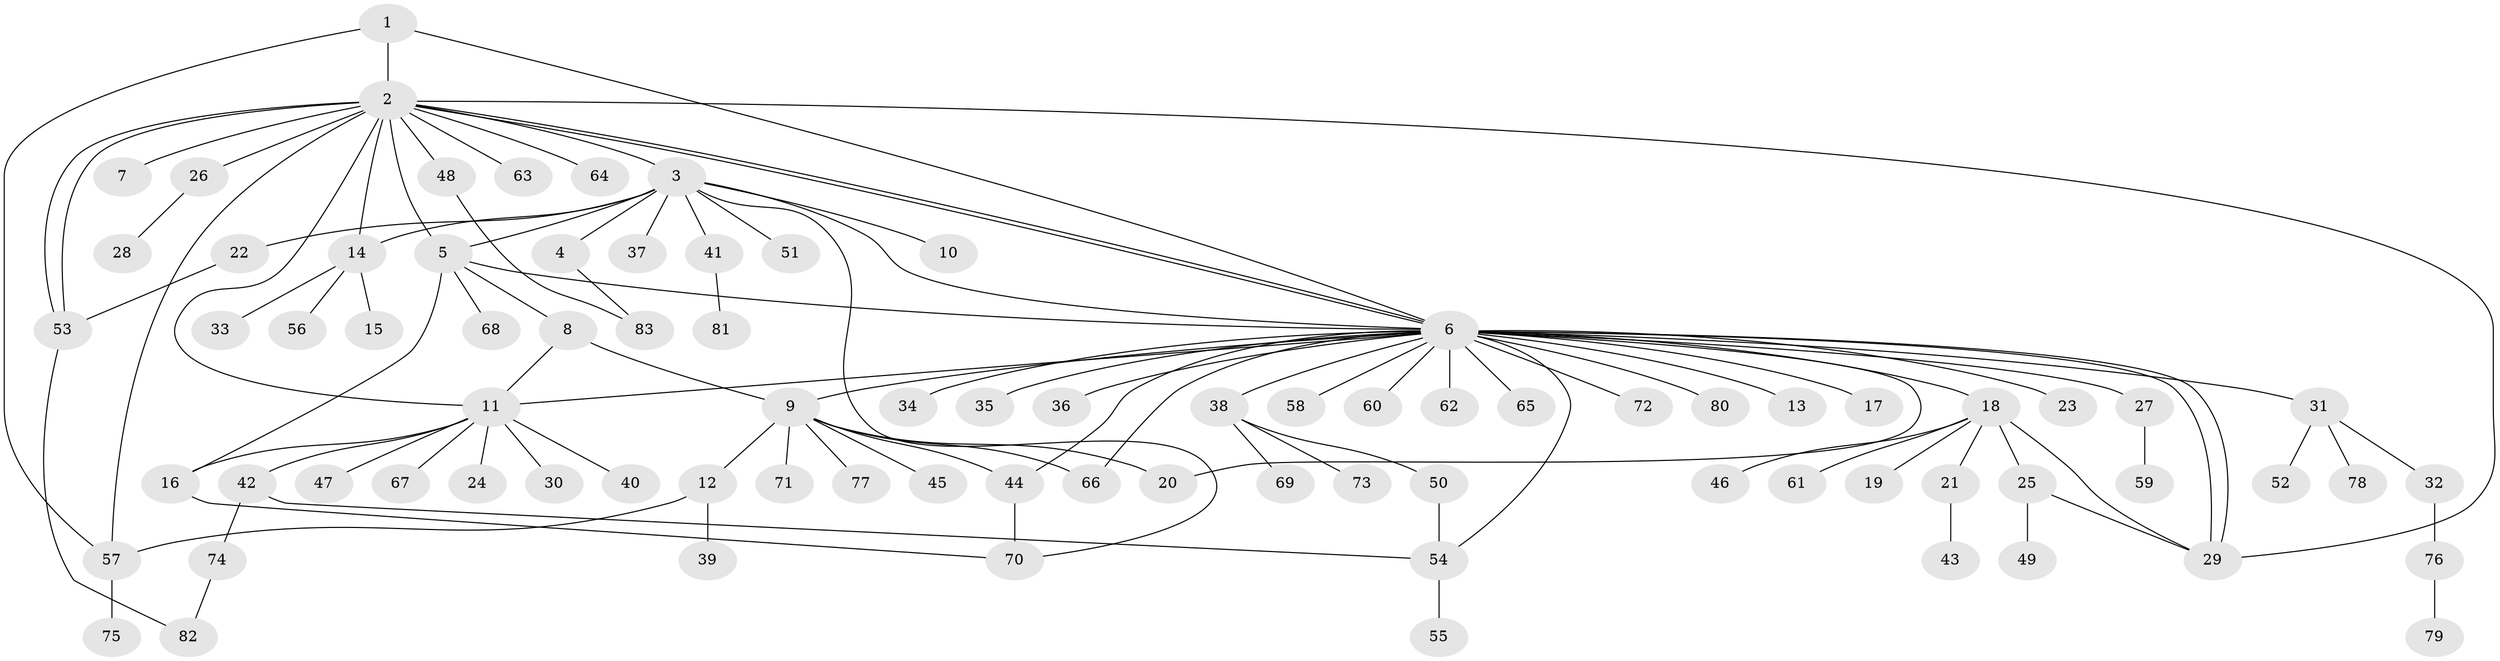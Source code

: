 // coarse degree distribution, {1: 0.7413793103448276, 4: 0.05172413793103448, 2: 0.13793103448275862, 7: 0.017241379310344827, 22: 0.017241379310344827, 6: 0.017241379310344827, 20: 0.017241379310344827}
// Generated by graph-tools (version 1.1) at 2025/50/03/04/25 21:50:29]
// undirected, 83 vertices, 109 edges
graph export_dot {
graph [start="1"]
  node [color=gray90,style=filled];
  1;
  2;
  3;
  4;
  5;
  6;
  7;
  8;
  9;
  10;
  11;
  12;
  13;
  14;
  15;
  16;
  17;
  18;
  19;
  20;
  21;
  22;
  23;
  24;
  25;
  26;
  27;
  28;
  29;
  30;
  31;
  32;
  33;
  34;
  35;
  36;
  37;
  38;
  39;
  40;
  41;
  42;
  43;
  44;
  45;
  46;
  47;
  48;
  49;
  50;
  51;
  52;
  53;
  54;
  55;
  56;
  57;
  58;
  59;
  60;
  61;
  62;
  63;
  64;
  65;
  66;
  67;
  68;
  69;
  70;
  71;
  72;
  73;
  74;
  75;
  76;
  77;
  78;
  79;
  80;
  81;
  82;
  83;
  1 -- 2;
  1 -- 6;
  1 -- 57;
  2 -- 3;
  2 -- 5;
  2 -- 6;
  2 -- 6;
  2 -- 7;
  2 -- 11;
  2 -- 14;
  2 -- 26;
  2 -- 29;
  2 -- 48;
  2 -- 53;
  2 -- 53;
  2 -- 57;
  2 -- 63;
  2 -- 64;
  3 -- 4;
  3 -- 5;
  3 -- 6;
  3 -- 10;
  3 -- 14;
  3 -- 22;
  3 -- 37;
  3 -- 41;
  3 -- 51;
  3 -- 70;
  4 -- 83;
  5 -- 6;
  5 -- 8;
  5 -- 16;
  5 -- 68;
  6 -- 9;
  6 -- 11;
  6 -- 13;
  6 -- 17;
  6 -- 18;
  6 -- 20;
  6 -- 23;
  6 -- 27;
  6 -- 29;
  6 -- 29;
  6 -- 31;
  6 -- 34;
  6 -- 35;
  6 -- 36;
  6 -- 38;
  6 -- 44;
  6 -- 54;
  6 -- 58;
  6 -- 60;
  6 -- 62;
  6 -- 65;
  6 -- 66;
  6 -- 72;
  6 -- 80;
  8 -- 9;
  8 -- 11;
  9 -- 12;
  9 -- 20;
  9 -- 44;
  9 -- 45;
  9 -- 66;
  9 -- 71;
  9 -- 77;
  11 -- 16;
  11 -- 24;
  11 -- 30;
  11 -- 40;
  11 -- 42;
  11 -- 47;
  11 -- 67;
  12 -- 39;
  12 -- 57;
  14 -- 15;
  14 -- 33;
  14 -- 56;
  16 -- 70;
  18 -- 19;
  18 -- 21;
  18 -- 25;
  18 -- 29;
  18 -- 46;
  18 -- 61;
  21 -- 43;
  22 -- 53;
  25 -- 29;
  25 -- 49;
  26 -- 28;
  27 -- 59;
  31 -- 32;
  31 -- 52;
  31 -- 78;
  32 -- 76;
  38 -- 50;
  38 -- 69;
  38 -- 73;
  41 -- 81;
  42 -- 54;
  42 -- 74;
  44 -- 70;
  48 -- 83;
  50 -- 54;
  53 -- 82;
  54 -- 55;
  57 -- 75;
  74 -- 82;
  76 -- 79;
}
